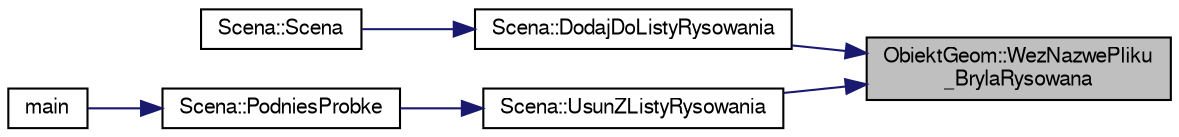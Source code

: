 digraph "ObiektGeom::WezNazwePliku_BrylaRysowana"
{
 // LATEX_PDF_SIZE
  edge [fontname="FreeSans",fontsize="10",labelfontname="FreeSans",labelfontsize="10"];
  node [fontname="FreeSans",fontsize="10",shape=record];
  rankdir="RL";
  Node1 [label="ObiektGeom::WezNazwePliku\l_BrylaRysowana",height=0.2,width=0.4,color="black", fillcolor="grey75", style="filled", fontcolor="black",tooltip=" "];
  Node1 -> Node2 [dir="back",color="midnightblue",fontsize="10",style="solid",fontname="FreeSans"];
  Node2 [label="Scena::DodajDoListyRysowania",height=0.2,width=0.4,color="black", fillcolor="white", style="filled",URL="$a00121.html#a8bee22f6f46108ef0aca400570c03b62",tooltip=" "];
  Node2 -> Node3 [dir="back",color="midnightblue",fontsize="10",style="solid",fontname="FreeSans"];
  Node3 [label="Scena::Scena",height=0.2,width=0.4,color="black", fillcolor="white", style="filled",URL="$a00121.html#a8f9fe11b4cfef890123a2acc94672e17",tooltip="Konstruktor klasy"];
  Node1 -> Node4 [dir="back",color="midnightblue",fontsize="10",style="solid",fontname="FreeSans"];
  Node4 [label="Scena::UsunZListyRysowania",height=0.2,width=0.4,color="black", fillcolor="white", style="filled",URL="$a00121.html#a0858f2556ded1e4d4d7eb889e1b41cf5",tooltip=" "];
  Node4 -> Node5 [dir="back",color="midnightblue",fontsize="10",style="solid",fontname="FreeSans"];
  Node5 [label="Scena::PodniesProbke",height=0.2,width=0.4,color="black", fillcolor="white", style="filled",URL="$a00121.html#a70f78bcad711135290f622f3c8f2fafe",tooltip="Podnoszenie probki przez lazikSFR."];
  Node5 -> Node6 [dir="back",color="midnightblue",fontsize="10",style="solid",fontname="FreeSans"];
  Node6 [label="main",height=0.2,width=0.4,color="black", fillcolor="white", style="filled",URL="$a00077.html#ae66f6b31b5ad750f1fe042a706a4e3d4",tooltip=" "];
}
